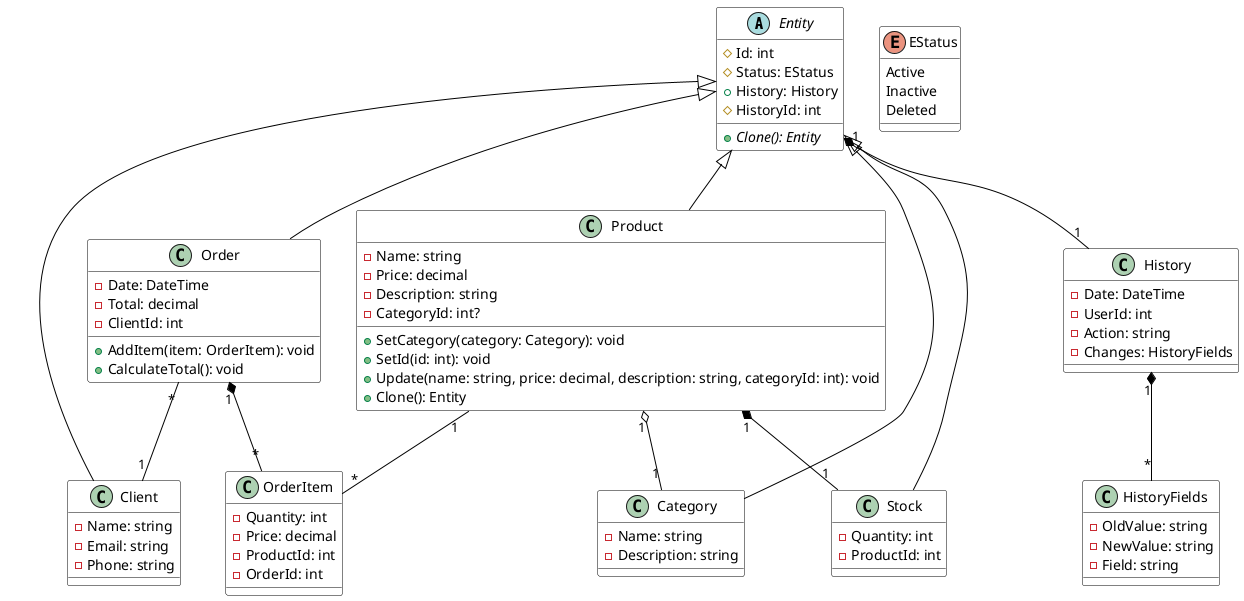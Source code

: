 @startuml 4Pets Domain

skinparam class {
    BackgroundColor White
    ArrowColor Black
    BorderColor Black
}

abstract class Entity {
    # Id: int
    # Status: EStatus
    + History: History
    # HistoryId: int
    + {abstract} Clone(): Entity
}

class Product {
    - Name: string
    - Price: decimal
    - Description: string
    - CategoryId: int?
    + SetCategory(category: Category): void
    + SetId(id: int): void
    + Update(name: string, price: decimal, description: string, categoryId: int): void
    + Clone(): Entity
}

class Order {
    - Date: DateTime
    - Total: decimal
    - ClientId: int
    + AddItem(item: OrderItem): void
    + CalculateTotal(): void
}

class OrderItem {
    - Quantity: int
    - Price: decimal
    - ProductId: int
    - OrderId: int
}

class Category {
    - Name: string
    - Description: string
}

class Stock {
    - Quantity: int
    - ProductId: int
}

class Client {
    - Name: string
    - Email: string
    - Phone: string
}

class History {
    - Date: DateTime
    - UserId: int
    - Action: string
    - Changes: HistoryFields
}

class HistoryFields {
    - OldValue: string
    - NewValue: string
    - Field: string
}

enum EStatus {
    Active
    Inactive
    Deleted
}

' Relacionamentos
Entity <|-- Product
Entity <|-- Order
Entity <|-- Category
Entity <|-- Stock
Entity <|-- Client

Entity "1" *-- "1" History
History "1" *-- "*" HistoryFields

Product "1" *-- "1" Stock
Product "1" o-- "1" Category
Product "1" -- "*" OrderItem

Order "1" *-- "*" OrderItem
Order "*" -- "1" Client

@enduml 